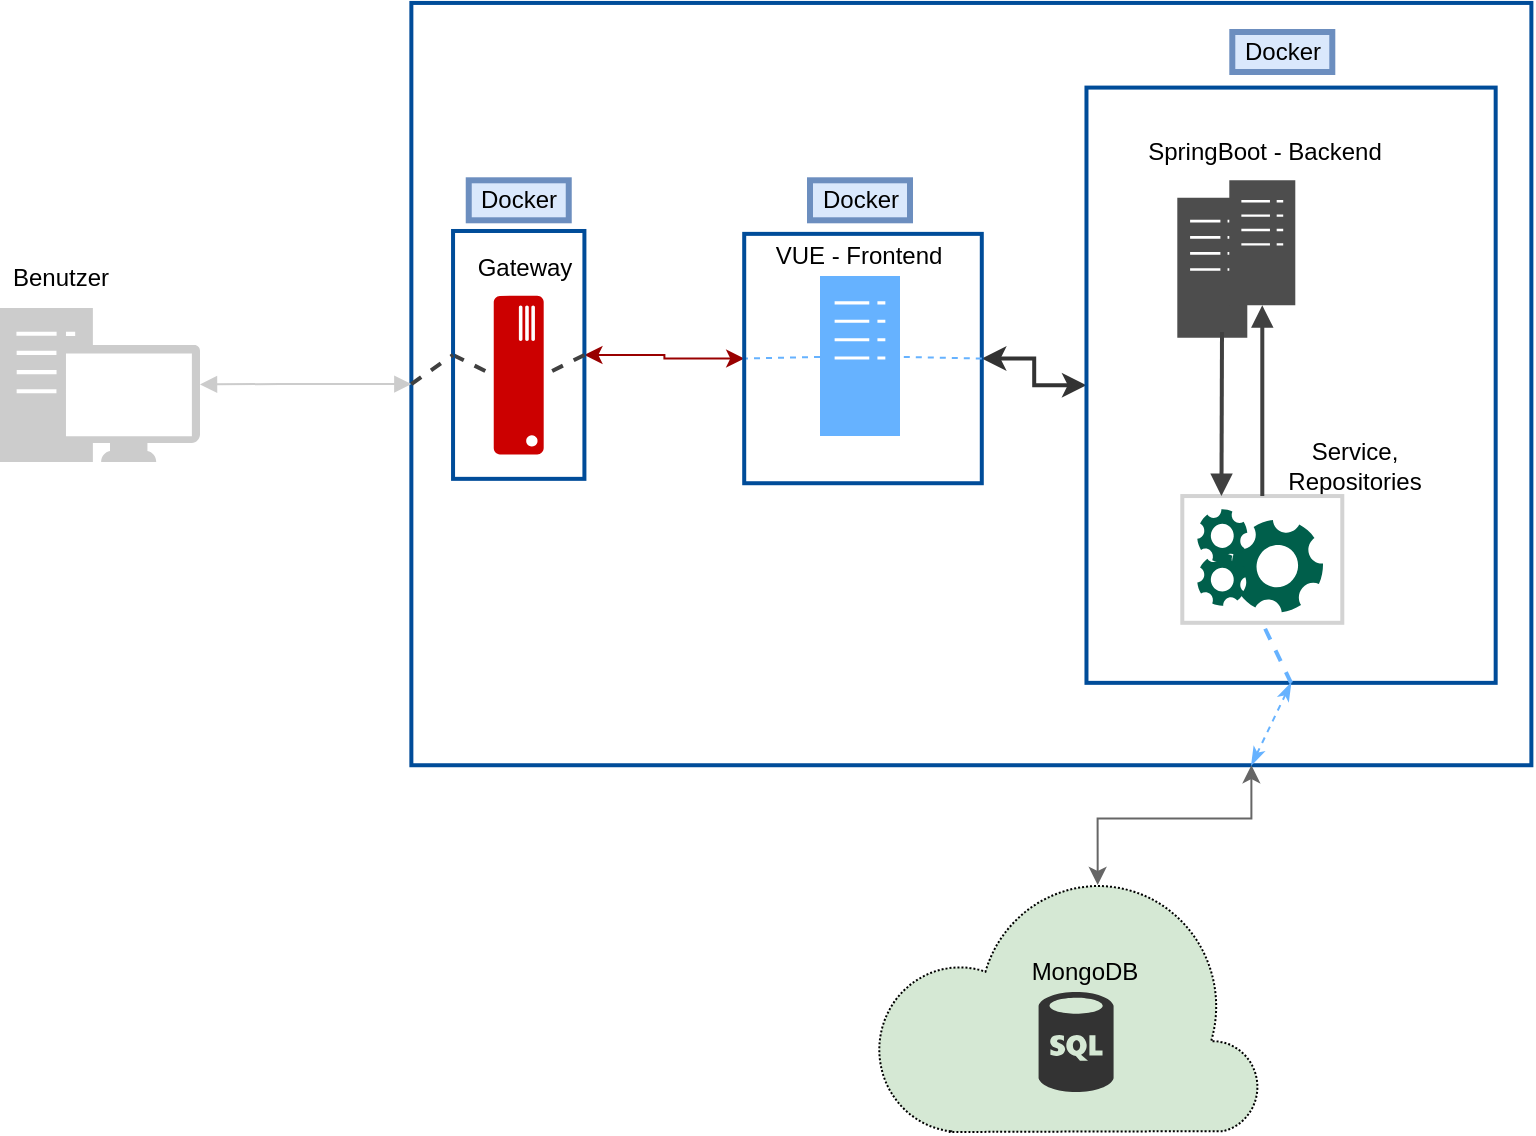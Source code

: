 <mxfile version="13.6.5" type="device"><diagram id="Dto2VCCnCOwHoHV5uEmC" name="Page-1"><mxGraphModel dx="1185" dy="1837" grid="1" gridSize="10" guides="1" tooltips="1" connect="1" arrows="1" fold="1" page="1" pageScale="1" pageWidth="827" pageHeight="1169" math="0" shadow="0"><root><mxCell id="0"/><mxCell id="1" parent="0"/><mxCell id="1a1tr7Zk8MG6pt7oUBam-1" value="SpringBoot - Backend" style="text;html=1;align=center;verticalAlign=middle;resizable=0;points=[];autosize=1;rotation=0;" vertex="1" parent="1"><mxGeometry x="596.79" y="-40.0" width="130" height="20" as="geometry"/></mxCell><mxCell id="1a1tr7Zk8MG6pt7oUBam-3" value="" style="rounded=0;whiteSpace=wrap;html=1;fillColor=none;strokeWidth=2;strokeColor=#004C99;rotation=-90;" vertex="1" parent="1"><mxGeometry x="325.11" y="-193.96" width="381.15" height="560.01" as="geometry"/></mxCell><mxCell id="1a1tr7Zk8MG6pt7oUBam-4" value="" style="pointerEvents=1;shadow=0;dashed=0;html=1;strokeColor=none;labelPosition=center;verticalLabelPosition=bottom;verticalAlign=top;align=center;outlineConnect=0;shape=mxgraph.veeam2.workstation;fillColor=#CCCCCC;" vertex="1" parent="1"><mxGeometry x="30" y="47.95" width="100" height="77" as="geometry"/></mxCell><mxCell id="1a1tr7Zk8MG6pt7oUBam-5" value="" style="pointerEvents=1;shadow=0;dashed=0;html=1;strokeColor=none;labelPosition=center;verticalLabelPosition=bottom;verticalAlign=top;align=center;outlineConnect=0;shape=mxgraph.veeam2.server;fillColor=#66B2FF;" vertex="1" parent="1"><mxGeometry x="440" y="32.03" width="40" height="80" as="geometry"/></mxCell><mxCell id="1a1tr7Zk8MG6pt7oUBam-7" value="" style="verticalLabelPosition=bottom;html=1;verticalAlign=top;align=center;strokeColor=none;shape=mxgraph.azure.server;rotation=-90;direction=east;fillColor=#CC0000;" vertex="1" parent="1"><mxGeometry x="249.68" y="69.06" width="79.38" height="25" as="geometry"/></mxCell><mxCell id="1a1tr7Zk8MG6pt7oUBam-12" value="Gateway" style="text;html=1;align=center;verticalAlign=middle;resizable=0;points=[];autosize=1;rotation=0;" vertex="1" parent="1"><mxGeometry x="261.55" y="17.87" width="60" height="20" as="geometry"/></mxCell><mxCell id="1a1tr7Zk8MG6pt7oUBam-14" value="VUE - Frontend" style="text;html=1;align=center;verticalAlign=middle;resizable=0;points=[];autosize=1;rotation=0;" vertex="1" parent="1"><mxGeometry x="408.71" y="12.03" width="100" height="20" as="geometry"/></mxCell><mxCell id="1a1tr7Zk8MG6pt7oUBam-15" value="" style="pointerEvents=1;shadow=0;dashed=0;html=1;strokeColor=none;labelPosition=center;verticalLabelPosition=bottom;verticalAlign=top;align=center;outlineConnect=0;shape=mxgraph.veeam2.server;fillColor=#4D4D4D;" vertex="1" parent="1"><mxGeometry x="618.65" y="-7.13" width="35" height="70" as="geometry"/></mxCell><mxCell id="1a1tr7Zk8MG6pt7oUBam-16" value="" style="pointerEvents=1;shadow=0;dashed=0;html=1;strokeColor=none;labelPosition=center;verticalLabelPosition=bottom;verticalAlign=top;align=center;outlineConnect=0;shape=mxgraph.veeam2.server;fillColor=#4D4D4D;" vertex="1" parent="1"><mxGeometry x="644.65" y="-15.85" width="33" height="62.5" as="geometry"/></mxCell><mxCell id="1a1tr7Zk8MG6pt7oUBam-17" value="" style="edgeStyle=none;rounded=0;html=1;entryX=0.5;entryY=0;jettySize=auto;orthogonalLoop=1;strokeWidth=1;fontColor=#000000;jumpStyle=none;endArrow=block;endFill=1;startArrow=block;startFill=1;fillColor=#ffe6cc;entryDx=0;entryDy=0;strokeColor=#CCCCCC;" edge="1" parent="1" source="1a1tr7Zk8MG6pt7oUBam-4" target="1a1tr7Zk8MG6pt7oUBam-3"><mxGeometry width="100" relative="1" as="geometry"><mxPoint x="140" y="112.01" as="sourcePoint"/><mxPoint x="220" y="112.01" as="targetPoint"/><Array as="points"><mxPoint x="170" y="86"/></Array></mxGeometry></mxCell><mxCell id="1a1tr7Zk8MG6pt7oUBam-19" value="Benutzer" style="text;html=1;align=center;verticalAlign=middle;resizable=0;points=[];autosize=1;" vertex="1" parent="1"><mxGeometry x="30" y="22.87" width="60" height="20" as="geometry"/></mxCell><mxCell id="1a1tr7Zk8MG6pt7oUBam-21" value="" style="pointerEvents=1;shadow=0;dashed=0;html=1;strokeColor=none;fillColor=#005F4B;labelPosition=center;verticalLabelPosition=bottom;verticalAlign=top;align=center;outlineConnect=0;shape=mxgraph.veeam2.service_application;rotation=30;" vertex="1" parent="1"><mxGeometry x="646.15" y="153.43" width="45" height="47.2" as="geometry"/></mxCell><mxCell id="1a1tr7Zk8MG6pt7oUBam-22" value="Service, &lt;br&gt;Repositories" style="text;html=1;align=center;verticalAlign=middle;resizable=0;points=[];autosize=1;" vertex="1" parent="1"><mxGeometry x="666.79" y="112.03" width="80" height="30" as="geometry"/></mxCell><mxCell id="1a1tr7Zk8MG6pt7oUBam-26" value="" style="rounded=0;whiteSpace=wrap;html=1;fillColor=none;strokeColor=#d3d3d3;strokeWidth=2;" vertex="1" parent="1"><mxGeometry x="621.15" y="142.03" width="80" height="63.37" as="geometry"/></mxCell><mxCell id="1a1tr7Zk8MG6pt7oUBam-27" value="" style="pointerEvents=1;shadow=0;dashed=0;html=1;strokeColor=none;fillColor=#005F4B;labelPosition=center;verticalLabelPosition=bottom;verticalAlign=top;align=center;outlineConnect=0;shape=mxgraph.veeam2.service_application;" vertex="1" parent="1"><mxGeometry x="628.65" y="170.72" width="25" height="26.2" as="geometry"/></mxCell><mxCell id="1a1tr7Zk8MG6pt7oUBam-28" value="" style="pointerEvents=1;shadow=0;dashed=0;html=1;strokeColor=none;fillColor=#005F4B;labelPosition=center;verticalLabelPosition=bottom;verticalAlign=top;align=center;outlineConnect=0;shape=mxgraph.veeam2.service_application;" vertex="1" parent="1"><mxGeometry x="628.65" y="148.57" width="25" height="26.7" as="geometry"/></mxCell><mxCell id="1a1tr7Zk8MG6pt7oUBam-31" value="Docker" style="text;html=1;align=center;verticalAlign=middle;resizable=0;points=[];autosize=1;rotation=0;strokeWidth=3;fillColor=#dae8fc;strokeColor=#6c8ebf;" vertex="1" parent="1"><mxGeometry x="264.37" y="-15.85" width="50" height="20" as="geometry"/></mxCell><mxCell id="1a1tr7Zk8MG6pt7oUBam-64" style="edgeStyle=orthogonalEdgeStyle;rounded=0;orthogonalLoop=1;jettySize=auto;html=1;exitX=0.5;exitY=0;exitDx=0;exitDy=0;entryX=0.5;entryY=1;entryDx=0;entryDy=0;startArrow=classic;startFill=1;endArrow=classic;endFill=1;strokeWidth=2;strokeColor=#333333;" edge="1" parent="1" source="1a1tr7Zk8MG6pt7oUBam-32" target="1a1tr7Zk8MG6pt7oUBam-36"><mxGeometry relative="1" as="geometry"/></mxCell><mxCell id="1a1tr7Zk8MG6pt7oUBam-32" value="" style="rounded=0;whiteSpace=wrap;html=1;fillColor=none;strokeWidth=2;strokeColor=#004C99;rotation=-90;" vertex="1" parent="1"><mxGeometry x="526.72" y="-15.69" width="297.63" height="204.6" as="geometry"/></mxCell><mxCell id="1a1tr7Zk8MG6pt7oUBam-34" value="" style="edgeStyle=none;rounded=0;html=1;entryX=0.5;entryY=0;jettySize=auto;orthogonalLoop=1;strokeColor=#404040;strokeWidth=2;fontColor=#000000;jumpStyle=none;endArrow=none;endFill=0;startArrow=none;dashed=1;entryDx=0;entryDy=0;entryPerimeter=0;exitX=0.5;exitY=0;exitDx=0;exitDy=0;" edge="1" parent="1" source="1a1tr7Zk8MG6pt7oUBam-46" target="1a1tr7Zk8MG6pt7oUBam-7"><mxGeometry width="100" relative="1" as="geometry"><mxPoint x="240" y="120" as="sourcePoint"/><mxPoint x="340" y="120" as="targetPoint"/></mxGeometry></mxCell><mxCell id="1a1tr7Zk8MG6pt7oUBam-45" style="edgeStyle=orthogonalEdgeStyle;rounded=0;orthogonalLoop=1;jettySize=auto;html=1;exitX=0.58;exitY=0.05;exitDx=0;exitDy=0;exitPerimeter=0;entryX=0;entryY=0.75;entryDx=0;entryDy=0;startArrow=classic;startFill=1;endArrow=classic;endFill=1;strokeColor=#666666;strokeWidth=1;" edge="1" parent="1" source="1a1tr7Zk8MG6pt7oUBam-38" target="1a1tr7Zk8MG6pt7oUBam-3"><mxGeometry relative="1" as="geometry"/></mxCell><mxCell id="1a1tr7Zk8MG6pt7oUBam-38" value="" style="verticalLabelPosition=bottom;html=1;verticalAlign=top;align=center;shape=mxgraph.azure.cloud;fillColor=#d5e8d4;dashed=1;dashPattern=1 1;" vertex="1" parent="1"><mxGeometry x="466.78" y="330" width="193.22" height="130" as="geometry"/></mxCell><mxCell id="1a1tr7Zk8MG6pt7oUBam-39" value="MongoDB" style="text;html=1;align=center;verticalAlign=middle;resizable=0;points=[];autosize=1;rotation=0;" vertex="1" parent="1"><mxGeometry x="536.68" y="370" width="70" height="20" as="geometry"/></mxCell><mxCell id="1a1tr7Zk8MG6pt7oUBam-40" value="" style="verticalLabelPosition=bottom;html=1;verticalAlign=top;align=center;strokeColor=none;shape=mxgraph.azure.sql_database;fillColor=#333333;" vertex="1" parent="1"><mxGeometry x="549.29" y="390" width="37.5" height="50" as="geometry"/></mxCell><mxCell id="1a1tr7Zk8MG6pt7oUBam-41" value="" style="edgeStyle=none;rounded=0;html=1;entryX=0.5;entryY=0;jettySize=auto;orthogonalLoop=1;strokeColor=#404040;strokeWidth=2;fontColor=#000000;jumpStyle=none;endArrow=none;endFill=0;startArrow=block;startFill=1;entryDx=0;entryDy=0;" edge="1" parent="1" source="1a1tr7Zk8MG6pt7oUBam-16" target="1a1tr7Zk8MG6pt7oUBam-26"><mxGeometry width="100" relative="1" as="geometry"><mxPoint x="50" y="270" as="sourcePoint"/><mxPoint x="150" y="270" as="targetPoint"/></mxGeometry></mxCell><mxCell id="1a1tr7Zk8MG6pt7oUBam-42" value="" style="edgeStyle=none;rounded=0;html=1;entryX=0.5;entryY=1;jettySize=auto;orthogonalLoop=1;strokeWidth=2;fontColor=#000000;jumpStyle=none;endArrow=none;endFill=0;startArrow=none;dashed=1;entryDx=0;entryDy=0;exitX=0;exitY=0.5;exitDx=0;exitDy=0;strokeColor=#66B2FF;" edge="1" parent="1" source="1a1tr7Zk8MG6pt7oUBam-32" target="1a1tr7Zk8MG6pt7oUBam-26"><mxGeometry width="100" relative="1" as="geometry"><mxPoint x="240" y="400" as="sourcePoint"/><mxPoint x="340" y="400" as="targetPoint"/></mxGeometry></mxCell><mxCell id="1a1tr7Zk8MG6pt7oUBam-44" value="" style="edgeStyle=none;rounded=0;html=1;entryX=0;entryY=0.5;jettySize=auto;orthogonalLoop=1;strokeWidth=1;fontColor=#000000;jumpStyle=none;endArrow=classicThin;endFill=1;startArrow=classicThin;dashed=1;entryDx=0;entryDy=0;exitX=0;exitY=0.75;exitDx=0;exitDy=0;startFill=1;strokeColor=#66B2FF;" edge="1" parent="1" source="1a1tr7Zk8MG6pt7oUBam-3" target="1a1tr7Zk8MG6pt7oUBam-32"><mxGeometry width="100" relative="1" as="geometry"><mxPoint x="250" y="400" as="sourcePoint"/><mxPoint x="350" y="400" as="targetPoint"/></mxGeometry></mxCell><mxCell id="1a1tr7Zk8MG6pt7oUBam-65" style="edgeStyle=orthogonalEdgeStyle;rounded=0;orthogonalLoop=1;jettySize=auto;html=1;exitX=0.5;exitY=1;exitDx=0;exitDy=0;entryX=0.5;entryY=0;entryDx=0;entryDy=0;startArrow=classic;startFill=1;endArrow=classic;endFill=1;strokeWidth=1;strokeColor=#990000;" edge="1" parent="1" source="1a1tr7Zk8MG6pt7oUBam-46" target="1a1tr7Zk8MG6pt7oUBam-36"><mxGeometry relative="1" as="geometry"/></mxCell><mxCell id="1a1tr7Zk8MG6pt7oUBam-46" value="" style="rounded=0;whiteSpace=wrap;html=1;fillColor=none;strokeWidth=2;strokeColor=#004C99;rotation=-90;" vertex="1" parent="1"><mxGeometry x="227.4" y="38.62" width="123.93" height="65.68" as="geometry"/></mxCell><mxCell id="1a1tr7Zk8MG6pt7oUBam-47" value="" style="edgeStyle=none;rounded=0;html=1;entryX=0.5;entryY=0;jettySize=auto;orthogonalLoop=1;strokeColor=#404040;strokeWidth=2;fontColor=#000000;jumpStyle=none;endArrow=none;endFill=0;startArrow=none;dashed=1;entryDx=0;entryDy=0;entryPerimeter=0;exitX=0.5;exitY=0;exitDx=0;exitDy=0;" edge="1" parent="1" source="1a1tr7Zk8MG6pt7oUBam-3" target="1a1tr7Zk8MG6pt7oUBam-46"><mxGeometry width="100" relative="1" as="geometry"><mxPoint x="240.775" y="93.875" as="sourcePoint"/><mxPoint x="280" y="70.93" as="targetPoint"/></mxGeometry></mxCell><mxCell id="1a1tr7Zk8MG6pt7oUBam-50" value="" style="edgeStyle=none;rounded=0;html=1;entryX=0.5;entryY=0;jettySize=auto;orthogonalLoop=1;strokeWidth=1;fontColor=#000000;jumpStyle=none;endArrow=none;endFill=0;startArrow=none;dashed=1;entryDx=0;entryDy=0;startFill=0;strokeColor=#66B2FF;" edge="1" parent="1" source="1a1tr7Zk8MG6pt7oUBam-5" target="1a1tr7Zk8MG6pt7oUBam-36"><mxGeometry width="100" relative="1" as="geometry"><mxPoint x="270" y="220" as="sourcePoint"/><mxPoint x="370" y="220" as="targetPoint"/></mxGeometry></mxCell><mxCell id="1a1tr7Zk8MG6pt7oUBam-51" value="" style="edgeStyle=none;rounded=0;html=1;entryX=0.5;entryY=1;jettySize=auto;orthogonalLoop=1;strokeColor=#404040;strokeWidth=2;fontColor=#000000;jumpStyle=none;endArrow=none;endFill=0;startArrow=none;dashed=1;exitX=0.5;exitY=1;exitDx=0;exitDy=0;entryDx=0;entryDy=0;entryPerimeter=0;" edge="1" parent="1" source="1a1tr7Zk8MG6pt7oUBam-46" target="1a1tr7Zk8MG6pt7oUBam-7"><mxGeometry width="100" relative="1" as="geometry"><mxPoint x="100" y="210" as="sourcePoint"/><mxPoint x="200" y="210" as="targetPoint"/></mxGeometry></mxCell><mxCell id="1a1tr7Zk8MG6pt7oUBam-53" value="" style="edgeStyle=none;rounded=0;html=1;jettySize=auto;orthogonalLoop=1;strokeColor=#00B336;strokeWidth=2;fontColor=#000000;jumpStyle=none;endArrow=none;endFill=0;startArrow=none;dashed=1;entryX=0;entryY=0;entryDx=0;entryDy=0;" edge="1" parent="1" source="1a1tr7Zk8MG6pt7oUBam-36" target="1a1tr7Zk8MG6pt7oUBam-36"><mxGeometry width="100" relative="1" as="geometry"><mxPoint x="350" y="190" as="sourcePoint"/><mxPoint x="450" y="190" as="targetPoint"/></mxGeometry></mxCell><mxCell id="1a1tr7Zk8MG6pt7oUBam-36" value="" style="rounded=0;whiteSpace=wrap;html=1;fillColor=none;strokeWidth=2;strokeColor=#004C99;rotation=-90;" vertex="1" parent="1"><mxGeometry x="399.16" y="13.88" width="124.68" height="118.79" as="geometry"/></mxCell><mxCell id="1a1tr7Zk8MG6pt7oUBam-55" value="" style="edgeStyle=none;rounded=0;html=1;jettySize=auto;orthogonalLoop=1;strokeWidth=1;fontColor=#000000;jumpStyle=none;endArrow=none;endFill=0;startArrow=none;dashed=1;exitX=0.5;exitY=1;exitDx=0;exitDy=0;strokeColor=#66B2FF;" edge="1" parent="1" source="1a1tr7Zk8MG6pt7oUBam-36" target="1a1tr7Zk8MG6pt7oUBam-5"><mxGeometry width="100" relative="1" as="geometry"><mxPoint x="160" y="260" as="sourcePoint"/><mxPoint x="350" y="180" as="targetPoint"/></mxGeometry></mxCell><mxCell id="1a1tr7Zk8MG6pt7oUBam-56" value="" style="edgeStyle=none;rounded=0;html=1;entryX=0.5;entryY=0;jettySize=auto;orthogonalLoop=1;strokeColor=#404040;strokeWidth=2;fontColor=#000000;jumpStyle=none;endArrow=block;endFill=1;startArrow=none;startFill=0;entryDx=0;entryDy=0;" edge="1" parent="1"><mxGeometry width="100" relative="1" as="geometry"><mxPoint x="641" y="60" as="sourcePoint"/><mxPoint x="640.73" y="142.03" as="targetPoint"/></mxGeometry></mxCell><mxCell id="1a1tr7Zk8MG6pt7oUBam-66" value="Docker" style="text;html=1;align=center;verticalAlign=middle;resizable=0;points=[];autosize=1;rotation=0;strokeWidth=3;fillColor=#dae8fc;strokeColor=#6c8ebf;" vertex="1" parent="1"><mxGeometry x="435" y="-15.85" width="50" height="20" as="geometry"/></mxCell><mxCell id="1a1tr7Zk8MG6pt7oUBam-67" value="Docker" style="text;html=1;align=center;verticalAlign=middle;resizable=0;points=[];autosize=1;rotation=0;strokeWidth=3;fillColor=#dae8fc;strokeColor=#6c8ebf;" vertex="1" parent="1"><mxGeometry x="646.15" y="-90" width="50" height="20" as="geometry"/></mxCell></root></mxGraphModel></diagram></mxfile>